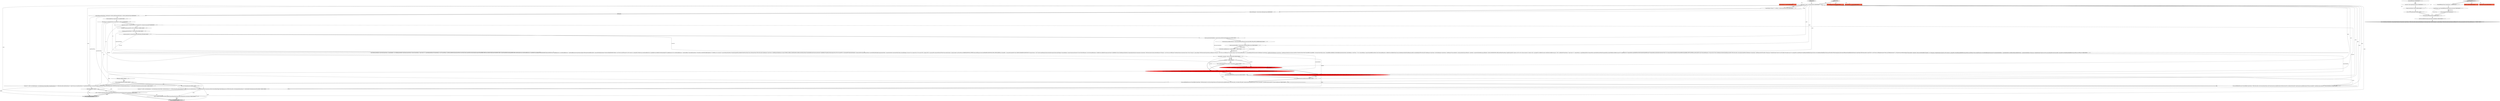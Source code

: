 digraph {
23 [style = filled, label = "return retVal@@@231@@@['1', '0', '0']", fillcolor = lightgray, shape = ellipse image = "AAA0AAABBB1BBB"];
21 [style = filled, label = "final Query<T> queryToSend = QueryContexts.setFailOnTruncatedResponseContext(QueryContexts.withTimeout(query,timeLeft))@@@199@@@['1', '0', '0']", fillcolor = red, shape = ellipse image = "AAA1AAABBB1BBB"];
5 [style = filled, label = "long timeLeft = timeoutAt - System.currentTimeMillis()@@@195@@@['1', '1', '0']", fillcolor = white, shape = ellipse image = "AAA0AAABBB1BBB"];
2 [style = filled, label = "final Query<T> query = queryPlus.getQuery()@@@3@@@['1', '1', '0']", fillcolor = white, shape = ellipse image = "AAA0AAABBB1BBB"];
7 [style = filled, label = "openConnections.getAndIncrement()@@@201@@@['1', '1', '0']", fillcolor = white, shape = ellipse image = "AAA0AAABBB1BBB"];
45 [style = filled, label = "InterruptedException e@@@8@@@['0', '0', '1']", fillcolor = white, shape = diamond image = "AAA0AAABBB3BBB"];
49 [style = filled, label = "{CloseQuietly.close(channelStream)}@@@13@@@['0', '0', '1']", fillcolor = white, shape = ellipse image = "AAA0AAABBB3BBB"];
18 [style = filled, label = "final long maxScatterGatherBytes = QueryContexts.getMaxScatterGatherBytes(query)@@@14@@@['1', '1', '0']", fillcolor = white, shape = ellipse image = "AAA0AAABBB1BBB"];
51 [style = filled, label = "handleResponse['0', '0', '1']", fillcolor = lightgray, shape = diamond image = "AAA0AAABBB3BBB"];
6 [style = filled, label = "future = httpClient.go(new Request(HttpMethod.POST,new URL(url)).setContent(objectMapper.writeValueAsBytes(queryToSend)).setHeader(HttpHeaders.Names.CONTENT_TYPE,isSmile? SmileMediaTypes.APPLICATION_JACKSON_SMILE: MediaType.APPLICATION_JSON),responseHandler,Duration.millis(timeLeft))@@@200@@@['1', '0', '0']", fillcolor = red, shape = ellipse image = "AAA1AAABBB1BBB"];
12 [style = filled, label = "final boolean usingBackpressure = maxQueuedBytes > 0@@@17@@@['1', '1', '0']", fillcolor = white, shape = ellipse image = "AAA0AAABBB1BBB"];
42 [style = filled, label = "byteCount.addAndGet(response.getContent().readableBytes())@@@16@@@['0', '0', '1']", fillcolor = white, shape = ellipse image = "AAA0AAABBB3BBB"];
9 [style = filled, label = "final ResponseContext context@@@2@@@['1', '1', '0']", fillcolor = tomato, shape = box image = "AAA0AAABBB1BBB"];
36 [style = filled, label = "queryWatcher.registerQueryFuture(query,future)@@@200@@@['0', '1', '0']", fillcolor = white, shape = ellipse image = "AAA0AAABBB2BBB"];
8 [style = filled, label = "final long requestStartTimeNs = System.nanoTime()@@@12@@@['1', '1', '0']", fillcolor = white, shape = ellipse image = "AAA0AAABBB1BBB"];
44 [style = filled, label = "throw new RuntimeException(e)@@@11@@@['0', '0', '1']", fillcolor = white, shape = ellipse image = "AAA0AAABBB3BBB"];
11 [style = filled, label = "final JavaType queryResultType = isBySegment? toolChest.getBySegmentResultType(): toolChest.getBaseResultType()@@@6@@@['1', '1', '0']", fillcolor = white, shape = ellipse image = "AAA0AAABBB1BBB"];
52 [style = filled, label = "log.error(e,\"Queue appending interrupted\")@@@9@@@['0', '0', '1']", fillcolor = white, shape = ellipse image = "AAA0AAABBB3BBB"];
30 [style = filled, label = "final AtomicLong totalBytesGathered = (AtomicLong)context.get(ResponseContext.Key.QUERY_TOTAL_BYTES_GATHERED)@@@15@@@['1', '1', '0']", fillcolor = white, shape = ellipse image = "AAA0AAABBB1BBB"];
19 [style = filled, label = "run['1', '0', '0']", fillcolor = lightgray, shape = diamond image = "AAA0AAABBB1BBB"];
25 [style = filled, label = "final HttpResponseHandler<InputStream,InputStream> responseHandler = new HttpResponseHandler<InputStream,InputStream>(){private QueryMetrics<? super Query<T>> acquireResponseMetrics(){if (queryMetrics == null) {queryMetrics = toolChest.makeMetrics(query)queryMetrics.server(host)}return queryMetrics}private boolean enqueue(ChannelBuffer buffer,long chunkNum){final InputStreamHolder holder = InputStreamHolder.fromChannelBuffer(buffer,chunkNum)final long currentQueuedByteCount = queuedByteCount.addAndGet(holder.getLength())queue.put(holder)return !usingBackpressure || currentQueuedByteCount < maxQueuedBytes}private InputStream dequeue(){final InputStreamHolder holder = queue.poll(checkQueryTimeout(),TimeUnit.MILLISECONDS)if (holder == null) {throw new RE(\"Query(%s( url(%s( timed out.\",query.getId(),url)}final long currentQueuedByteCount = queuedByteCount.addAndGet(-holder.getLength())if (usingBackpressure && currentQueuedByteCount < maxQueuedBytes) {long backPressureTime = Preconditions.checkNotNull(trafficCopRef.get(),\"No TrafficCop, how can this be?\").resume(holder.getChunkNum())channelSuspendedTime.addAndGet(backPressureTime)}return holder.getStream()}@Override public ClientResponse<InputStream> handleResponse(HttpResponse response,TrafficCop trafficCop){trafficCopRef.set(trafficCop)checkQueryTimeout()checkTotalBytesLimit(response.getContent().readableBytes())log.debug(\"Initial response from url(%s( for queryId(%s(\",url,query.getId())responseStartTimeNs = System.nanoTime()acquireResponseMetrics().reportNodeTimeToFirstByte(responseStartTimeNs - requestStartTimeNs).emit(emitter)final boolean continueReadingtry {log.trace(\"Got a response from (%s( for query ID(%s(, subquery ID(%s(\",url,query.getId(),query.getSubQueryId())final String responseContext = response.headers().get(QueryResource.HEADER_RESPONSE_CONTEXT)context.add(ResponseContext.Key.REMAINING_RESPONSES_FROM_QUERY_SERVERS,new NonnullPair<>(query.getMostSpecificId(),VAL_TO_REDUCE_REMAINING_RESPONSES))if (responseContext != null) {context.merge(ResponseContext.deserialize(responseContext,objectMapper))}continueReading = enqueue(response.getContent(),0L)}catch (final IOException e) catch (InterruptedException e) totalByteCount.addAndGet(response.getContent().readableBytes())return ClientResponse.finished(new SequenceInputStream(new Enumeration<InputStream>(){@Override public boolean hasMoreElements(){if (fail.get() != null) {throw new RE(fail.get())}checkQueryTimeout()synchronized (done) {return !done.get() || !queue.isEmpty()}}@Override public InputStream nextElement(){if (fail.get() != null) {throw new RE(fail.get())}try {return dequeue()}catch (InterruptedException e) }}),continueReading)}@Override public ClientResponse<InputStream> handleChunk(ClientResponse<InputStream> clientResponse,HttpChunk chunk,long chunkNum){checkQueryTimeout()final ChannelBuffer channelBuffer = chunk.getContent()final int bytes = channelBuffer.readableBytes()checkTotalBytesLimit(bytes)boolean continueReading = trueif (bytes > 0) {try {continueReading = enqueue(channelBuffer,chunkNum)}catch (InterruptedException e) totalByteCount.addAndGet(bytes)}return ClientResponse.finished(clientResponse.getObj(),continueReading)}@Override public ClientResponse<InputStream> done(ClientResponse<InputStream> clientResponse){long stopTimeNs = System.nanoTime()long nodeTimeNs = stopTimeNs - requestStartTimeNsfinal long nodeTimeMs = TimeUnit.NANOSECONDS.toMillis(nodeTimeNs)log.debug(\"Completed queryId(%s( request to url(%s( with %,d bytes returned in %,d millis (%,f b/s(.\",query.getId(),url,totalByteCount.get(),nodeTimeMs,totalByteCount.get() / (0.001 * nodeTimeMs))QueryMetrics<? super Query<T>> responseMetrics = acquireResponseMetrics()responseMetrics.reportNodeTime(nodeTimeNs)responseMetrics.reportNodeBytes(totalByteCount.get())if (usingBackpressure) {responseMetrics.reportBackPressureTime(channelSuspendedTime.get())}responseMetrics.emit(emitter)synchronized (done) {try {queue.put(InputStreamHolder.fromChannelBuffer(ChannelBuffers.EMPTY_BUFFER,Long.MAX_VALUE))}catch (InterruptedException e) {done.set(true)}}return ClientResponse.finished(clientResponse.getObj())}@Override public void exceptionCaught(final ClientResponse<InputStream> clientResponse,final Throwable e){String msg = StringUtils.format(\"Query(%s( url(%s( failed with exception msg (%s(\",query.getId(),url,e.getMessage())setupResponseReadFailure(msg,e)}private void setupResponseReadFailure(String msg,Throwable th){fail.set(msg)queue.clear()queue.offer(InputStreamHolder.fromStream(new InputStream(){@Override public int read(){if (th != null) {throw new IOException(msg,th)}{throw new IOException(msg)}}},-1,0))}private long checkQueryTimeout(){long timeLeft = timeoutAt - System.currentTimeMillis()if (timeLeft <= 0) {String msg = StringUtils.format(\"Query(%s( url(%s( timed out.\",query.getId(),url)setupResponseReadFailure(msg,null)throw new RE(msg)}{return timeLeft}}private void checkTotalBytesLimit(long bytes){if (maxScatterGatherBytes < Long.MAX_VALUE && totalBytesGathered.addAndGet(bytes) > maxScatterGatherBytes) {String msg = StringUtils.format(\"Query(%s( url(%s( max scatter-gather bytes limit reached.\",query.getId(),url)setupResponseReadFailure(msg,null)throw new RE(msg)}}}@@@18@@@['1', '1', '0']", fillcolor = white, shape = ellipse image = "AAA0AAABBB1BBB"];
0 [style = filled, label = "final String cancelUrl = StringUtils.format(\"%s://%s/druid/v2/%s\",scheme,host,query.getId())@@@9@@@['1', '1', '0']", fillcolor = white, shape = ellipse image = "AAA0AAABBB1BBB"];
48 [style = filled, label = "ChannelBufferInputStream channelStream = null@@@3@@@['0', '0', '1']", fillcolor = white, shape = ellipse image = "AAA0AAABBB3BBB"];
10 [style = filled, label = "timeLeft <= 0@@@196@@@['1', '1', '0']", fillcolor = white, shape = diamond image = "AAA0AAABBB1BBB"];
29 [style = filled, label = "throw new RuntimeException(e)@@@216@@@['1', '1', '0']", fillcolor = white, shape = ellipse image = "AAA0AAABBB1BBB"];
13 [style = filled, label = "boolean isBySegment = QueryContexts.isBySegment(query)@@@5@@@['1', '1', '0']", fillcolor = white, shape = ellipse image = "AAA0AAABBB1BBB"];
17 [style = filled, label = "Futures.addCallback(future,new FutureCallback<InputStream>(){@Override public void onSuccess(InputStream result){openConnections.getAndDecrement()}@Override public void onFailure(Throwable t){openConnections.getAndDecrement()if (future.isCancelled()) {cancelQuery(query,cancelUrl)}}},Execs.directExecutor())@@@203@@@['1', '0', '0']", fillcolor = white, shape = ellipse image = "AAA0AAABBB1BBB"];
26 [style = filled, label = "final long maxQueuedBytes = QueryContexts.getMaxQueuedBytes(query,0)@@@16@@@['1', '1', '0']", fillcolor = white, shape = ellipse image = "AAA0AAABBB1BBB"];
28 [style = filled, label = "retVal = Sequences.map(retVal,toolChest.makePreComputeManipulatorFn(query,MetricManipulatorFns.deserializing()))@@@229@@@['1', '0', '0']", fillcolor = white, shape = ellipse image = "AAA0AAABBB1BBB"];
32 [style = filled, label = "IOException e@@@215@@@['0', '1', '0']", fillcolor = white, shape = diamond image = "AAA0AAABBB2BBB"];
37 [style = filled, label = "final QueryPlus<T> queryPlus@@@2@@@['0', '1', '0']", fillcolor = tomato, shape = box image = "AAA0AAABBB2BBB"];
35 [style = filled, label = "run['0', '1', '0']", fillcolor = lightgray, shape = diamond image = "AAA0AAABBB2BBB"];
39 [style = filled, label = "future = httpClient.go(new Request(HttpMethod.POST,new URL(url)).setContent(objectMapper.writeValueAsBytes(QueryContexts.withTimeout(query,timeLeft))).setHeader(HttpHeaders.Names.CONTENT_TYPE,isSmile? SmileMediaTypes.APPLICATION_JACKSON_SMILE: MediaType.APPLICATION_JSON),responseHandler,Duration.millis(timeLeft))@@@199@@@['0', '1', '0']", fillcolor = red, shape = ellipse image = "AAA1AAABBB2BBB"];
38 [style = filled, label = "return retVal@@@230@@@['0', '1', '0']", fillcolor = lightgray, shape = ellipse image = "AAA0AAABBB2BBB"];
41 [style = filled, label = "Thread.currentThread().interrupt()@@@10@@@['0', '0', '1']", fillcolor = white, shape = ellipse image = "AAA0AAABBB3BBB"];
20 [style = filled, label = "final long timeoutAt = query.getContextValue(QUERY_FAIL_TIME)@@@13@@@['1', '1', '0']", fillcolor = white, shape = ellipse image = "AAA0AAABBB1BBB"];
4 [style = filled, label = "throw new RE(\"Query(%s( url(%s( timed out.\",query.getId(),url)@@@197@@@['1', '1', '0']", fillcolor = white, shape = ellipse image = "AAA0AAABBB1BBB"];
31 [style = filled, label = "retVal = Sequences.map(retVal,toolChest.makePreComputeManipulatorFn(query,MetricManipulatorFns.deserializing()))@@@228@@@['1', '1', '0']", fillcolor = white, shape = ellipse image = "AAA0AAABBB1BBB"];
24 [style = filled, label = "final ListenableFuture<InputStream> future@@@7@@@['1', '1', '0']", fillcolor = white, shape = ellipse image = "AAA0AAABBB1BBB"];
14 [style = filled, label = "log.debug(\"Querying queryId(%s( url(%s(\",query.getId(),url)@@@11@@@['1', '1', '0']", fillcolor = white, shape = ellipse image = "AAA0AAABBB1BBB"];
50 [style = filled, label = "return ClientResponse.finished(new SequenceInputStream(new Enumeration<InputStream>(){@Override public boolean hasMoreElements(){synchronized (done) {return !done.get() || !queue.isEmpty()}}@Override public InputStream nextElement(){try {return queue.take()}catch (InterruptedException e) }}))@@@17@@@['0', '0', '1']", fillcolor = lightgray, shape = ellipse image = "AAA0AAABBB3BBB"];
22 [style = filled, label = "throw new RuntimeException(e)@@@217@@@['1', '0', '0']", fillcolor = white, shape = ellipse image = "AAA0AAABBB1BBB"];
34 [style = filled, label = "Sequence<T> retVal = new BaseSequence<>(new BaseSequence.IteratorMaker<T,JsonParserIterator<T>>(){@Override public JsonParserIterator<T> make(){return new JsonParserIterator<T>(queryResultType,future,url,query,host,toolChest.decorateObjectMapper(objectMapper,query),null)}@Override public void cleanup(JsonParserIterator<T> iterFromMake){CloseQuietly.close(iterFromMake)}})@@@218@@@['0', '1', '0']", fillcolor = white, shape = ellipse image = "AAA0AAABBB2BBB"];
15 [style = filled, label = "Futures.addCallback(future,new FutureCallback<InputStream>(){@Override public void onSuccess(InputStream result){openConnections.getAndDecrement()}@Override public void onFailure(Throwable t){openConnections.getAndDecrement()if (future.isCancelled()) {cancelQuery(query,cancelUrl)}}},Execs.directExecutor())@@@202@@@['1', '1', '0']", fillcolor = white, shape = ellipse image = "AAA0AAABBB1BBB"];
46 [style = filled, label = "TrafficCop trafficCop@@@2@@@['0', '0', '1']", fillcolor = tomato, shape = box image = "AAA0AAABBB3BBB"];
33 [style = filled, label = "!isBySegment@@@227@@@['0', '1', '0']", fillcolor = white, shape = diamond image = "AAA0AAABBB2BBB"];
43 [style = filled, label = "queue.put(channelStream)@@@6@@@['0', '0', '1']", fillcolor = white, shape = ellipse image = "AAA0AAABBB3BBB"];
16 [style = filled, label = "QueryToolChest<T,Query<T>> toolChest = warehouse.getToolChest(query)@@@4@@@['1', '1', '0']", fillcolor = white, shape = ellipse image = "AAA0AAABBB1BBB"];
1 [style = filled, label = "final QueryPlus<T> queryPlus@@@2@@@['1', '0', '0']", fillcolor = tomato, shape = box image = "AAA0AAABBB1BBB"];
27 [style = filled, label = "final String url = StringUtils.format(\"%s://%s/druid/v2/\",scheme,host)@@@8@@@['1', '1', '0']", fillcolor = white, shape = ellipse image = "AAA0AAABBB1BBB"];
47 [style = filled, label = "HttpResponse response@@@2@@@['0', '0', '1']", fillcolor = tomato, shape = box image = "AAA0AAABBB3BBB"];
40 [style = filled, label = "channelStream = new ChannelBufferInputStream(response.getContent())@@@5@@@['0', '0', '1']", fillcolor = white, shape = ellipse image = "AAA0AAABBB3BBB"];
3 [style = filled, label = "Sequence<T> retVal = new BaseSequence<>(new BaseSequence.IteratorMaker<T,JsonParserIterator<T>>(){@Override public JsonParserIterator<T> make(){return new JsonParserIterator<T>(queryResultType,future,url,query,host,toolChest.decorateObjectMapper(objectMapper,query),null)}@Override public void cleanup(JsonParserIterator<T> iterFromMake){CloseQuietly.close(iterFromMake)}})@@@219@@@['1', '0', '0']", fillcolor = white, shape = ellipse image = "AAA0AAABBB1BBB"];
11->3 [style = solid, label="queryResultType"];
18->30 [style = bold, label=""];
2->31 [style = solid, label="query"];
29->34 [style = bold, label=""];
51->47 [style = dotted, label="true"];
5->10 [style = solid, label="timeLeft"];
26->12 [style = bold, label=""];
0->14 [style = bold, label=""];
15->17 [style = bold, label=""];
51->48 [style = bold, label=""];
8->20 [style = bold, label=""];
2->3 [style = solid, label="query"];
10->39 [style = bold, label=""];
31->28 [style = dotted, label="true"];
6->7 [style = solid, label="future"];
27->4 [style = solid, label="url"];
35->37 [style = dotted, label="true"];
25->6 [style = solid, label="responseHandler"];
10->4 [style = dotted, label="true"];
26->25 [style = solid, label="maxQueuedBytes"];
27->14 [style = solid, label="url"];
25->39 [style = solid, label="responseHandler"];
24->27 [style = bold, label=""];
2->16 [style = bold, label=""];
5->10 [style = bold, label=""];
34->38 [style = solid, label="retVal"];
15->34 [style = bold, label=""];
27->0 [style = bold, label=""];
31->38 [style = solid, label="retVal"];
30->26 [style = bold, label=""];
34->33 [style = bold, label=""];
45->52 [style = dotted, label="true"];
4->21 [style = bold, label=""];
39->15 [style = solid, label="future"];
10->21 [style = bold, label=""];
19->2 [style = bold, label=""];
44->49 [style = bold, label=""];
6->17 [style = solid, label="future"];
45->44 [style = dotted, label="true"];
13->11 [style = bold, label=""];
20->18 [style = bold, label=""];
19->9 [style = dotted, label="true"];
2->26 [style = solid, label="query"];
13->11 [style = solid, label="isBySegment"];
14->8 [style = bold, label=""];
31->28 [style = bold, label=""];
2->21 [style = solid, label="query"];
6->7 [style = bold, label=""];
27->3 [style = solid, label="url"];
45->52 [style = bold, label=""];
33->31 [style = dotted, label="true"];
19->1 [style = dotted, label="true"];
16->13 [style = bold, label=""];
27->34 [style = solid, label="url"];
3->23 [style = solid, label="retVal"];
12->25 [style = solid, label="usingBackpressure"];
4->39 [style = bold, label=""];
0->15 [style = solid, label="cancelUrl"];
2->15 [style = solid, label="query"];
51->46 [style = dotted, label="true"];
35->2 [style = bold, label=""];
52->41 [style = bold, label=""];
18->25 [style = solid, label="maxScatterGatherBytes"];
31->38 [style = bold, label=""];
39->34 [style = solid, label="future"];
11->24 [style = bold, label=""];
45->41 [style = dotted, label="true"];
2->13 [style = solid, label="query"];
21->39 [style = dashed, label="0"];
29->22 [style = dotted, label="true"];
5->39 [style = solid, label="timeLeft"];
40->49 [style = solid, label="channelStream"];
20->5 [style = solid, label="timeoutAt"];
39->36 [style = solid, label="future"];
28->23 [style = bold, label=""];
17->3 [style = bold, label=""];
7->15 [style = bold, label=""];
25->5 [style = bold, label=""];
32->29 [style = dotted, label="true"];
40->43 [style = bold, label=""];
40->43 [style = solid, label="channelStream"];
27->25 [style = solid, label="url"];
2->34 [style = solid, label="query"];
2->28 [style = solid, label="query"];
6->3 [style = solid, label="future"];
49->42 [style = bold, label=""];
8->25 [style = solid, label="requestStartTimeNs"];
31->23 [style = bold, label=""];
42->50 [style = bold, label=""];
21->6 [style = bold, label=""];
3->28 [style = solid, label="retVal"];
2->16 [style = solid, label="query"];
3->31 [style = bold, label=""];
28->23 [style = solid, label="retVal"];
35->9 [style = dotted, label="true"];
5->21 [style = solid, label="timeLeft"];
2->18 [style = solid, label="query"];
48->40 [style = bold, label=""];
2->25 [style = solid, label="query"];
32->29 [style = bold, label=""];
22->3 [style = bold, label=""];
20->25 [style = solid, label="timeoutAt"];
5->6 [style = solid, label="timeLeft"];
36->7 [style = bold, label=""];
12->25 [style = bold, label=""];
10->4 [style = bold, label=""];
33->31 [style = bold, label=""];
11->34 [style = solid, label="queryResultType"];
33->38 [style = bold, label=""];
43->49 [style = bold, label=""];
2->36 [style = solid, label="query"];
29->22 [style = bold, label=""];
26->12 [style = solid, label="maxQueuedBytes"];
2->17 [style = solid, label="query"];
39->36 [style = bold, label=""];
34->31 [style = solid, label="retVal"];
41->44 [style = bold, label=""];
2->7 [style = solid, label="query"];
0->17 [style = solid, label="cancelUrl"];
}
